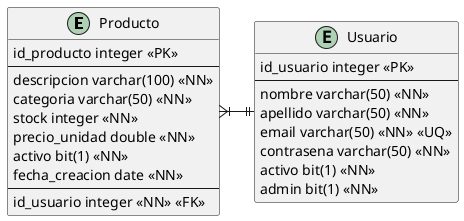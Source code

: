 @startuml "Diagrama relacional"

entity Producto {
    id_producto integer <<PK>> 
    --
    descripcion varchar(100) <<NN>>
    categoria varchar(50) <<NN>>
    stock integer <<NN>>
    precio_unidad double <<NN>>
    activo bit(1) <<NN>>
    fecha_creacion date <<NN>>
    --
    id_usuario integer <<NN>> <<FK>>
}

entity Usuario {
    id_usuario integer <<PK>> 
    --
    nombre varchar(50) <<NN>>
    apellido varchar(50) <<NN>>
    email varchar(50) <<NN>> <<UQ>>
    contrasena varchar(50) <<NN>>
    activo bit(1) <<NN>>
    admin bit(1) <<NN>>
}

Producto }|-right-|| Usuario

@enduml